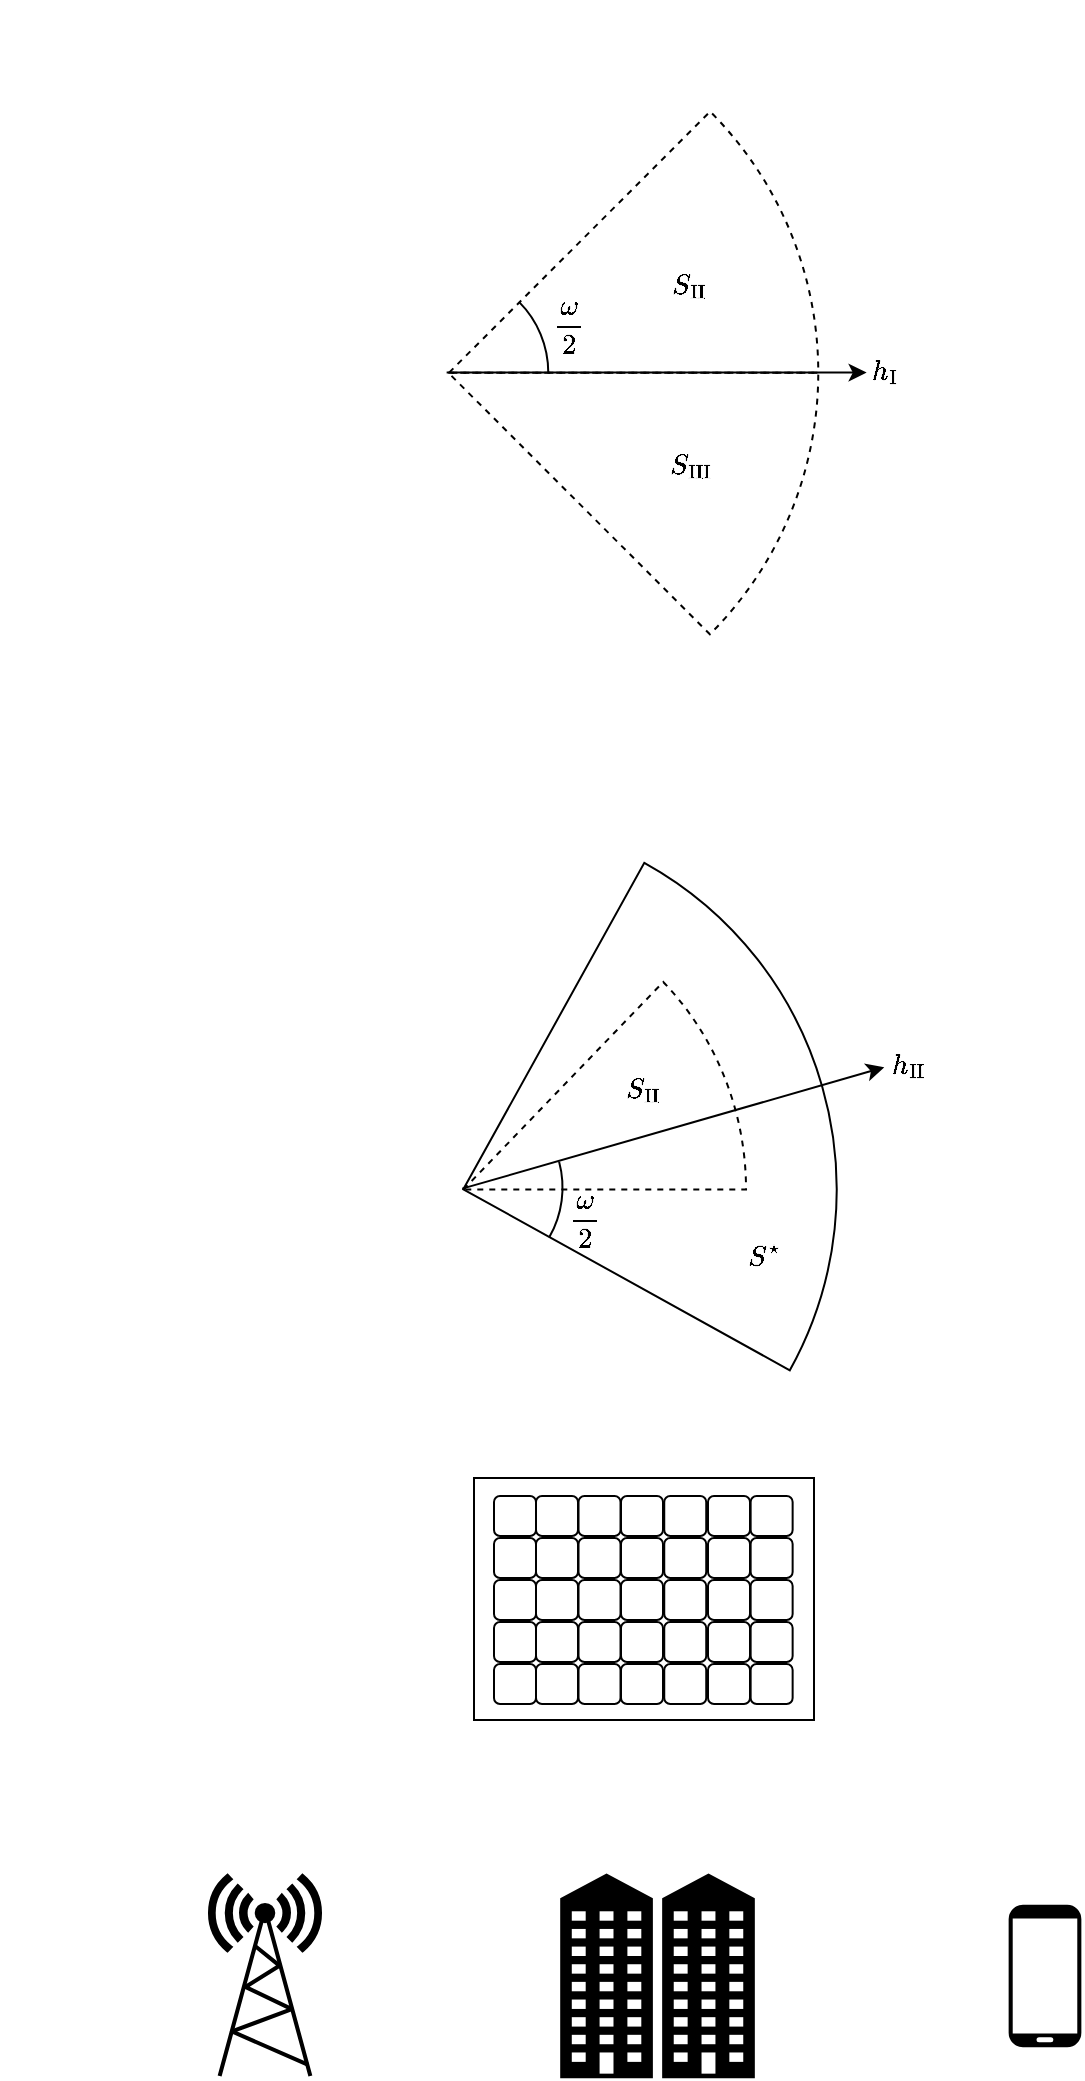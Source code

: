<mxfile version="20.8.3" type="github">
  <diagram id="85g586EzvK8vTw8IZWv8" name="Page-1">
    <mxGraphModel dx="1434" dy="788" grid="1" gridSize="10" guides="1" tooltips="1" connect="1" arrows="1" fold="1" page="1" pageScale="1" pageWidth="827" pageHeight="1169" math="1" shadow="0">
      <root>
        <mxCell id="0" />
        <mxCell id="1" parent="0" />
        <mxCell id="yVYgqpm7gj8_jOVNNwGC-49" value="" style="rounded=0;whiteSpace=wrap;html=1;" vertex="1" parent="1">
          <mxGeometry x="262" y="771" width="170" height="121" as="geometry" />
        </mxCell>
        <mxCell id="PyO2Ggy3WTRFLJfQddXv-44" value="" style="verticalLabelPosition=bottom;verticalAlign=top;html=1;shape=mxgraph.basic.pie;startAngle=0.125;endAngle=0.25;shadow=0;rotation=0;dashed=1;fillColor=none;fillStyle=hatch;" parent="1" vertex="1">
          <mxGeometry x="64.95" y="33.72" width="369.19" height="369.19" as="geometry" />
        </mxCell>
        <mxCell id="PyO2Ggy3WTRFLJfQddXv-43" value="$$h_\text{I}$$" style="text;html=1;strokeColor=none;fillColor=none;align=center;verticalAlign=middle;whiteSpace=wrap;rounded=0;shadow=0;sketch=0;" parent="1" vertex="1">
          <mxGeometry x="458.32" y="202.51" width="20" height="30" as="geometry" />
        </mxCell>
        <mxCell id="PyO2Ggy3WTRFLJfQddXv-59" value="" style="verticalLabelPosition=bottom;verticalAlign=top;html=1;shape=mxgraph.basic.pie;startAngle=0.125;endAngle=0.375;shadow=0;rotation=344;gradientColor=none;fillColor=none;fillStyle=dashed;" parent="1" vertex="1">
          <mxGeometry x="70" y="440" width="373.32" height="373.32" as="geometry" />
        </mxCell>
        <mxCell id="PyO2Ggy3WTRFLJfQddXv-76" value="$$h_\text{II}$$" style="text;html=1;strokeColor=none;fillColor=none;align=center;verticalAlign=middle;whiteSpace=wrap;rounded=0;shadow=0;sketch=0;fontColor=#000000;" parent="1" vertex="1">
          <mxGeometry x="464.44" y="549.81" width="30" height="30" as="geometry" />
        </mxCell>
        <mxCell id="LCEAn6SN-X00JBckabs0-1" value="" style="verticalLabelPosition=bottom;verticalAlign=top;html=1;shape=mxgraph.basic.pie;startAngle=0.25;endAngle=0.375;shadow=0;rotation=0;dashed=1;fillColor=none;fillStyle=cross-hatch;" parent="1" vertex="1">
          <mxGeometry x="64.13" y="33.31" width="370.01" height="370.01" as="geometry" />
        </mxCell>
        <mxCell id="LCEAn6SN-X00JBckabs0-2" value="$$S_{\text{II}}$$" style="text;html=1;strokeColor=none;fillColor=none;align=center;verticalAlign=middle;whiteSpace=wrap;rounded=0;opacity=90;" parent="1" vertex="1">
          <mxGeometry x="340" y="160" width="60" height="30" as="geometry" />
        </mxCell>
        <mxCell id="z3RL2ZZ6f8MCvAjvbJkS-1" value="$$S_{\text{III}}$$" style="text;html=1;strokeColor=none;fillColor=none;align=center;verticalAlign=middle;whiteSpace=wrap;rounded=0;opacity=90;" parent="1" vertex="1">
          <mxGeometry x="340" y="250" width="60" height="30" as="geometry" />
        </mxCell>
        <mxCell id="z3RL2ZZ6f8MCvAjvbJkS-3" value="" style="verticalLabelPosition=bottom;verticalAlign=top;html=1;shape=mxgraph.basic.pie;startAngle=0.125;endAngle=0.25;shadow=0;rotation=0;dashed=1;fillColor=none;fillStyle=hatch;" parent="1" vertex="1">
          <mxGeometry x="115.31" y="479.98" width="282.71" height="293.66" as="geometry" />
        </mxCell>
        <mxCell id="PyO2Ggy3WTRFLJfQddXv-7" value="" style="endArrow=classic;html=1;rounded=0;" parent="1" edge="1">
          <mxGeometry width="50" height="50" relative="1" as="geometry">
            <mxPoint x="248.318" y="218.308" as="sourcePoint" />
            <mxPoint x="458.32" y="218.31" as="targetPoint" />
          </mxGeometry>
        </mxCell>
        <mxCell id="PyO2Ggy3WTRFLJfQddXv-74" value="" style="endArrow=classic;html=1;rounded=0;fontColor=#000000;curved=1;" parent="1" edge="1">
          <mxGeometry width="50" height="50" relative="1" as="geometry">
            <mxPoint x="256.12" y="626.33" as="sourcePoint" />
            <mxPoint x="467.12" y="565.65" as="targetPoint" />
          </mxGeometry>
        </mxCell>
        <mxCell id="z3RL2ZZ6f8MCvAjvbJkS-4" value="$$S_{\text{II}}$$" style="text;html=1;strokeColor=none;fillColor=none;align=center;verticalAlign=middle;whiteSpace=wrap;rounded=0;opacity=90;" parent="1" vertex="1">
          <mxGeometry x="317.12" y="562.33" width="60" height="30" as="geometry" />
        </mxCell>
        <mxCell id="z3RL2ZZ6f8MCvAjvbJkS-5" value="$$S^\star$$" style="text;html=1;strokeColor=none;fillColor=none;align=center;verticalAlign=middle;whiteSpace=wrap;rounded=0;opacity=90;" parent="1" vertex="1">
          <mxGeometry x="377.12" y="645.81" width="60" height="30" as="geometry" />
        </mxCell>
        <mxCell id="z3RL2ZZ6f8MCvAjvbJkS-8" value="" style="verticalLabelPosition=bottom;verticalAlign=top;html=1;shape=mxgraph.basic.arc;startAngle=0.125;endAngle=0.25;" parent="1" vertex="1">
          <mxGeometry x="199.14" y="168.31" width="100" height="100" as="geometry" />
        </mxCell>
        <mxCell id="z3RL2ZZ6f8MCvAjvbJkS-9" value="$$\frac{\omega}{2}$$" style="text;html=1;strokeColor=none;fillColor=none;align=center;verticalAlign=middle;whiteSpace=wrap;rounded=0;" parent="1" vertex="1">
          <mxGeometry x="280" y="180" width="60" height="30" as="geometry" />
        </mxCell>
        <mxCell id="z3RL2ZZ6f8MCvAjvbJkS-10" value="" style="verticalLabelPosition=bottom;verticalAlign=top;html=1;shape=mxgraph.basic.arc;startAngle=0.125;endAngle=0.25;rotation=30;" parent="1" vertex="1">
          <mxGeometry x="206.26" y="575.81" width="100" height="100" as="geometry" />
        </mxCell>
        <mxCell id="z3RL2ZZ6f8MCvAjvbJkS-11" value="$$\frac{\omega}{2}$$" style="text;html=1;strokeColor=none;fillColor=none;align=center;verticalAlign=middle;whiteSpace=wrap;rounded=0;" parent="1" vertex="1">
          <mxGeometry x="288" y="627.0" width="60" height="30" as="geometry" />
        </mxCell>
        <mxCell id="yVYgqpm7gj8_jOVNNwGC-1" value="" style="verticalAlign=top;verticalLabelPosition=bottom;labelPosition=center;align=center;html=1;outlineConnect=0;gradientDirection=north;strokeWidth=2;shape=mxgraph.networks.radio_tower;fillColor=#000000;" vertex="1" parent="1">
          <mxGeometry x="130" y="970" width="55" height="100" as="geometry" />
        </mxCell>
        <mxCell id="yVYgqpm7gj8_jOVNNwGC-2" value="" style="verticalAlign=top;verticalLabelPosition=bottom;labelPosition=center;align=center;html=1;outlineConnect=0;gradientDirection=north;strokeWidth=2;shape=mxgraph.networks.mobile;fillColor=#000000;strokeColor=#000000;fontColor=#333333;" vertex="1" parent="1">
          <mxGeometry x="530" y="985" width="35" height="70" as="geometry" />
        </mxCell>
        <mxCell id="yVYgqpm7gj8_jOVNNwGC-3" value="" style="verticalAlign=top;verticalLabelPosition=bottom;labelPosition=center;align=center;html=1;outlineConnect=0;gradientDirection=north;strokeWidth=2;shape=mxgraph.networks.community;fillColor=#000000;strokeColor=#000000;" vertex="1" parent="1">
          <mxGeometry x="306.26" y="970" width="95" height="100" as="geometry" />
        </mxCell>
        <mxCell id="yVYgqpm7gj8_jOVNNwGC-47" value="" style="group;shadow=1;" vertex="1" connectable="0" parent="1">
          <mxGeometry x="272" y="780" width="149.32" height="119.5" as="geometry" />
        </mxCell>
        <mxCell id="yVYgqpm7gj8_jOVNNwGC-5" value="" style="rounded=1;whiteSpace=wrap;html=1;imageWidth=24;container=0;" vertex="1" parent="yVYgqpm7gj8_jOVNNwGC-47">
          <mxGeometry width="21" height="20" as="geometry" />
        </mxCell>
        <mxCell id="yVYgqpm7gj8_jOVNNwGC-7" value="" style="rounded=1;whiteSpace=wrap;html=1;imageWidth=24;container=0;" vertex="1" parent="yVYgqpm7gj8_jOVNNwGC-47">
          <mxGeometry x="21" width="21" height="20" as="geometry" />
        </mxCell>
        <mxCell id="yVYgqpm7gj8_jOVNNwGC-8" value="" style="rounded=1;whiteSpace=wrap;html=1;imageWidth=24;container=0;" vertex="1" parent="yVYgqpm7gj8_jOVNNwGC-47">
          <mxGeometry x="42.26" width="21" height="20" as="geometry" />
        </mxCell>
        <mxCell id="yVYgqpm7gj8_jOVNNwGC-10" value="" style="rounded=1;whiteSpace=wrap;html=1;imageWidth=24;container=0;" vertex="1" parent="yVYgqpm7gj8_jOVNNwGC-47">
          <mxGeometry x="63.5" width="21" height="20" as="geometry" />
        </mxCell>
        <mxCell id="yVYgqpm7gj8_jOVNNwGC-11" value="" style="rounded=1;whiteSpace=wrap;html=1;imageWidth=24;container=0;" vertex="1" parent="yVYgqpm7gj8_jOVNNwGC-47">
          <mxGeometry x="85.12" width="21" height="20" as="geometry" />
        </mxCell>
        <mxCell id="yVYgqpm7gj8_jOVNNwGC-12" value="" style="rounded=1;whiteSpace=wrap;html=1;imageWidth=24;container=0;" vertex="1" parent="yVYgqpm7gj8_jOVNNwGC-47">
          <mxGeometry x="107" width="21" height="20" as="geometry" />
        </mxCell>
        <mxCell id="yVYgqpm7gj8_jOVNNwGC-13" value="" style="rounded=1;whiteSpace=wrap;html=1;imageWidth=24;container=0;" vertex="1" parent="yVYgqpm7gj8_jOVNNwGC-47">
          <mxGeometry x="128.32" width="21" height="20" as="geometry" />
        </mxCell>
        <mxCell id="yVYgqpm7gj8_jOVNNwGC-16" value="" style="rounded=1;whiteSpace=wrap;html=1;imageWidth=24;container=0;" vertex="1" parent="yVYgqpm7gj8_jOVNNwGC-47">
          <mxGeometry y="21" width="21" height="20" as="geometry" />
        </mxCell>
        <mxCell id="yVYgqpm7gj8_jOVNNwGC-17" value="" style="rounded=1;whiteSpace=wrap;html=1;imageWidth=24;container=0;" vertex="1" parent="yVYgqpm7gj8_jOVNNwGC-47">
          <mxGeometry x="21" y="21" width="21" height="20" as="geometry" />
        </mxCell>
        <mxCell id="yVYgqpm7gj8_jOVNNwGC-18" value="" style="rounded=1;whiteSpace=wrap;html=1;imageWidth=24;container=0;" vertex="1" parent="yVYgqpm7gj8_jOVNNwGC-47">
          <mxGeometry x="42.26" y="21" width="21" height="20" as="geometry" />
        </mxCell>
        <mxCell id="yVYgqpm7gj8_jOVNNwGC-19" value="" style="rounded=1;whiteSpace=wrap;html=1;imageWidth=24;container=0;" vertex="1" parent="yVYgqpm7gj8_jOVNNwGC-47">
          <mxGeometry x="63.5" y="21" width="21" height="20" as="geometry" />
        </mxCell>
        <mxCell id="yVYgqpm7gj8_jOVNNwGC-20" value="" style="rounded=1;whiteSpace=wrap;html=1;imageWidth=24;container=0;" vertex="1" parent="yVYgqpm7gj8_jOVNNwGC-47">
          <mxGeometry x="85.12" y="21" width="21" height="20" as="geometry" />
        </mxCell>
        <mxCell id="yVYgqpm7gj8_jOVNNwGC-21" value="" style="rounded=1;whiteSpace=wrap;html=1;imageWidth=24;container=0;" vertex="1" parent="yVYgqpm7gj8_jOVNNwGC-47">
          <mxGeometry x="107" y="21" width="21" height="20" as="geometry" />
        </mxCell>
        <mxCell id="yVYgqpm7gj8_jOVNNwGC-22" value="" style="rounded=1;whiteSpace=wrap;html=1;imageWidth=24;container=0;" vertex="1" parent="yVYgqpm7gj8_jOVNNwGC-47">
          <mxGeometry x="128.32" y="21" width="21" height="20" as="geometry" />
        </mxCell>
        <mxCell id="yVYgqpm7gj8_jOVNNwGC-24" value="" style="rounded=1;whiteSpace=wrap;html=1;imageWidth=24;container=0;" vertex="1" parent="yVYgqpm7gj8_jOVNNwGC-47">
          <mxGeometry y="42" width="21" height="20" as="geometry" />
        </mxCell>
        <mxCell id="yVYgqpm7gj8_jOVNNwGC-25" value="" style="rounded=1;whiteSpace=wrap;html=1;imageWidth=24;container=0;" vertex="1" parent="yVYgqpm7gj8_jOVNNwGC-47">
          <mxGeometry x="21" y="42" width="21" height="20" as="geometry" />
        </mxCell>
        <mxCell id="yVYgqpm7gj8_jOVNNwGC-26" value="" style="rounded=1;whiteSpace=wrap;html=1;imageWidth=24;container=0;" vertex="1" parent="yVYgqpm7gj8_jOVNNwGC-47">
          <mxGeometry x="42.26" y="42" width="21" height="20" as="geometry" />
        </mxCell>
        <mxCell id="yVYgqpm7gj8_jOVNNwGC-27" value="" style="rounded=1;whiteSpace=wrap;html=1;imageWidth=24;container=0;" vertex="1" parent="yVYgqpm7gj8_jOVNNwGC-47">
          <mxGeometry x="63.5" y="42" width="21" height="20" as="geometry" />
        </mxCell>
        <mxCell id="yVYgqpm7gj8_jOVNNwGC-28" value="" style="rounded=1;whiteSpace=wrap;html=1;imageWidth=24;container=0;" vertex="1" parent="yVYgqpm7gj8_jOVNNwGC-47">
          <mxGeometry x="85.12" y="42" width="21" height="20" as="geometry" />
        </mxCell>
        <mxCell id="yVYgqpm7gj8_jOVNNwGC-29" value="" style="rounded=1;whiteSpace=wrap;html=1;imageWidth=24;container=0;" vertex="1" parent="yVYgqpm7gj8_jOVNNwGC-47">
          <mxGeometry x="107" y="42" width="21" height="20" as="geometry" />
        </mxCell>
        <mxCell id="yVYgqpm7gj8_jOVNNwGC-30" value="" style="rounded=1;whiteSpace=wrap;html=1;imageWidth=24;container=0;" vertex="1" parent="yVYgqpm7gj8_jOVNNwGC-47">
          <mxGeometry x="128.32" y="42" width="21" height="20" as="geometry" />
        </mxCell>
        <mxCell id="yVYgqpm7gj8_jOVNNwGC-31" value="" style="rounded=1;whiteSpace=wrap;html=1;imageWidth=24;container=0;" vertex="1" parent="yVYgqpm7gj8_jOVNNwGC-47">
          <mxGeometry y="63" width="21" height="20" as="geometry" />
        </mxCell>
        <mxCell id="yVYgqpm7gj8_jOVNNwGC-32" value="" style="rounded=1;whiteSpace=wrap;html=1;imageWidth=24;container=0;" vertex="1" parent="yVYgqpm7gj8_jOVNNwGC-47">
          <mxGeometry x="21" y="63" width="21" height="20" as="geometry" />
        </mxCell>
        <mxCell id="yVYgqpm7gj8_jOVNNwGC-33" value="" style="rounded=1;whiteSpace=wrap;html=1;imageWidth=24;container=0;" vertex="1" parent="yVYgqpm7gj8_jOVNNwGC-47">
          <mxGeometry x="42.26" y="63" width="21" height="20" as="geometry" />
        </mxCell>
        <mxCell id="yVYgqpm7gj8_jOVNNwGC-34" value="" style="rounded=1;whiteSpace=wrap;html=1;imageWidth=24;container=0;" vertex="1" parent="yVYgqpm7gj8_jOVNNwGC-47">
          <mxGeometry x="63.5" y="63" width="21" height="20" as="geometry" />
        </mxCell>
        <mxCell id="yVYgqpm7gj8_jOVNNwGC-35" value="" style="rounded=1;whiteSpace=wrap;html=1;imageWidth=24;container=0;" vertex="1" parent="yVYgqpm7gj8_jOVNNwGC-47">
          <mxGeometry x="85.12" y="63" width="21" height="20" as="geometry" />
        </mxCell>
        <mxCell id="yVYgqpm7gj8_jOVNNwGC-36" value="" style="rounded=1;whiteSpace=wrap;html=1;imageWidth=24;container=0;" vertex="1" parent="yVYgqpm7gj8_jOVNNwGC-47">
          <mxGeometry x="107" y="63" width="21" height="20" as="geometry" />
        </mxCell>
        <mxCell id="yVYgqpm7gj8_jOVNNwGC-37" value="" style="rounded=1;whiteSpace=wrap;html=1;imageWidth=24;container=0;" vertex="1" parent="yVYgqpm7gj8_jOVNNwGC-47">
          <mxGeometry x="128.32" y="63" width="21" height="20" as="geometry" />
        </mxCell>
        <mxCell id="yVYgqpm7gj8_jOVNNwGC-38" value="" style="rounded=1;whiteSpace=wrap;html=1;imageWidth=24;container=0;" vertex="1" parent="yVYgqpm7gj8_jOVNNwGC-47">
          <mxGeometry y="84" width="21" height="20" as="geometry" />
        </mxCell>
        <mxCell id="yVYgqpm7gj8_jOVNNwGC-39" value="" style="rounded=1;whiteSpace=wrap;html=1;imageWidth=24;container=0;" vertex="1" parent="yVYgqpm7gj8_jOVNNwGC-47">
          <mxGeometry x="21" y="84" width="21" height="20" as="geometry" />
        </mxCell>
        <mxCell id="yVYgqpm7gj8_jOVNNwGC-40" value="" style="rounded=1;whiteSpace=wrap;html=1;imageWidth=24;container=0;" vertex="1" parent="yVYgqpm7gj8_jOVNNwGC-47">
          <mxGeometry x="42.26" y="84" width="21" height="20" as="geometry" />
        </mxCell>
        <mxCell id="yVYgqpm7gj8_jOVNNwGC-41" value="" style="rounded=1;whiteSpace=wrap;html=1;imageWidth=24;container=0;" vertex="1" parent="yVYgqpm7gj8_jOVNNwGC-47">
          <mxGeometry x="63.5" y="84" width="21" height="20" as="geometry" />
        </mxCell>
        <mxCell id="yVYgqpm7gj8_jOVNNwGC-42" value="" style="rounded=1;whiteSpace=wrap;html=1;imageWidth=24;container=0;" vertex="1" parent="yVYgqpm7gj8_jOVNNwGC-47">
          <mxGeometry x="85.12" y="84" width="21" height="20" as="geometry" />
        </mxCell>
        <mxCell id="yVYgqpm7gj8_jOVNNwGC-43" value="" style="rounded=1;whiteSpace=wrap;html=1;imageWidth=24;container=0;" vertex="1" parent="yVYgqpm7gj8_jOVNNwGC-47">
          <mxGeometry x="107" y="84" width="21" height="20" as="geometry" />
        </mxCell>
        <mxCell id="yVYgqpm7gj8_jOVNNwGC-44" value="" style="rounded=1;whiteSpace=wrap;html=1;imageWidth=24;container=0;" vertex="1" parent="yVYgqpm7gj8_jOVNNwGC-47">
          <mxGeometry x="128.32" y="84" width="21" height="20" as="geometry" />
        </mxCell>
      </root>
    </mxGraphModel>
  </diagram>
</mxfile>
